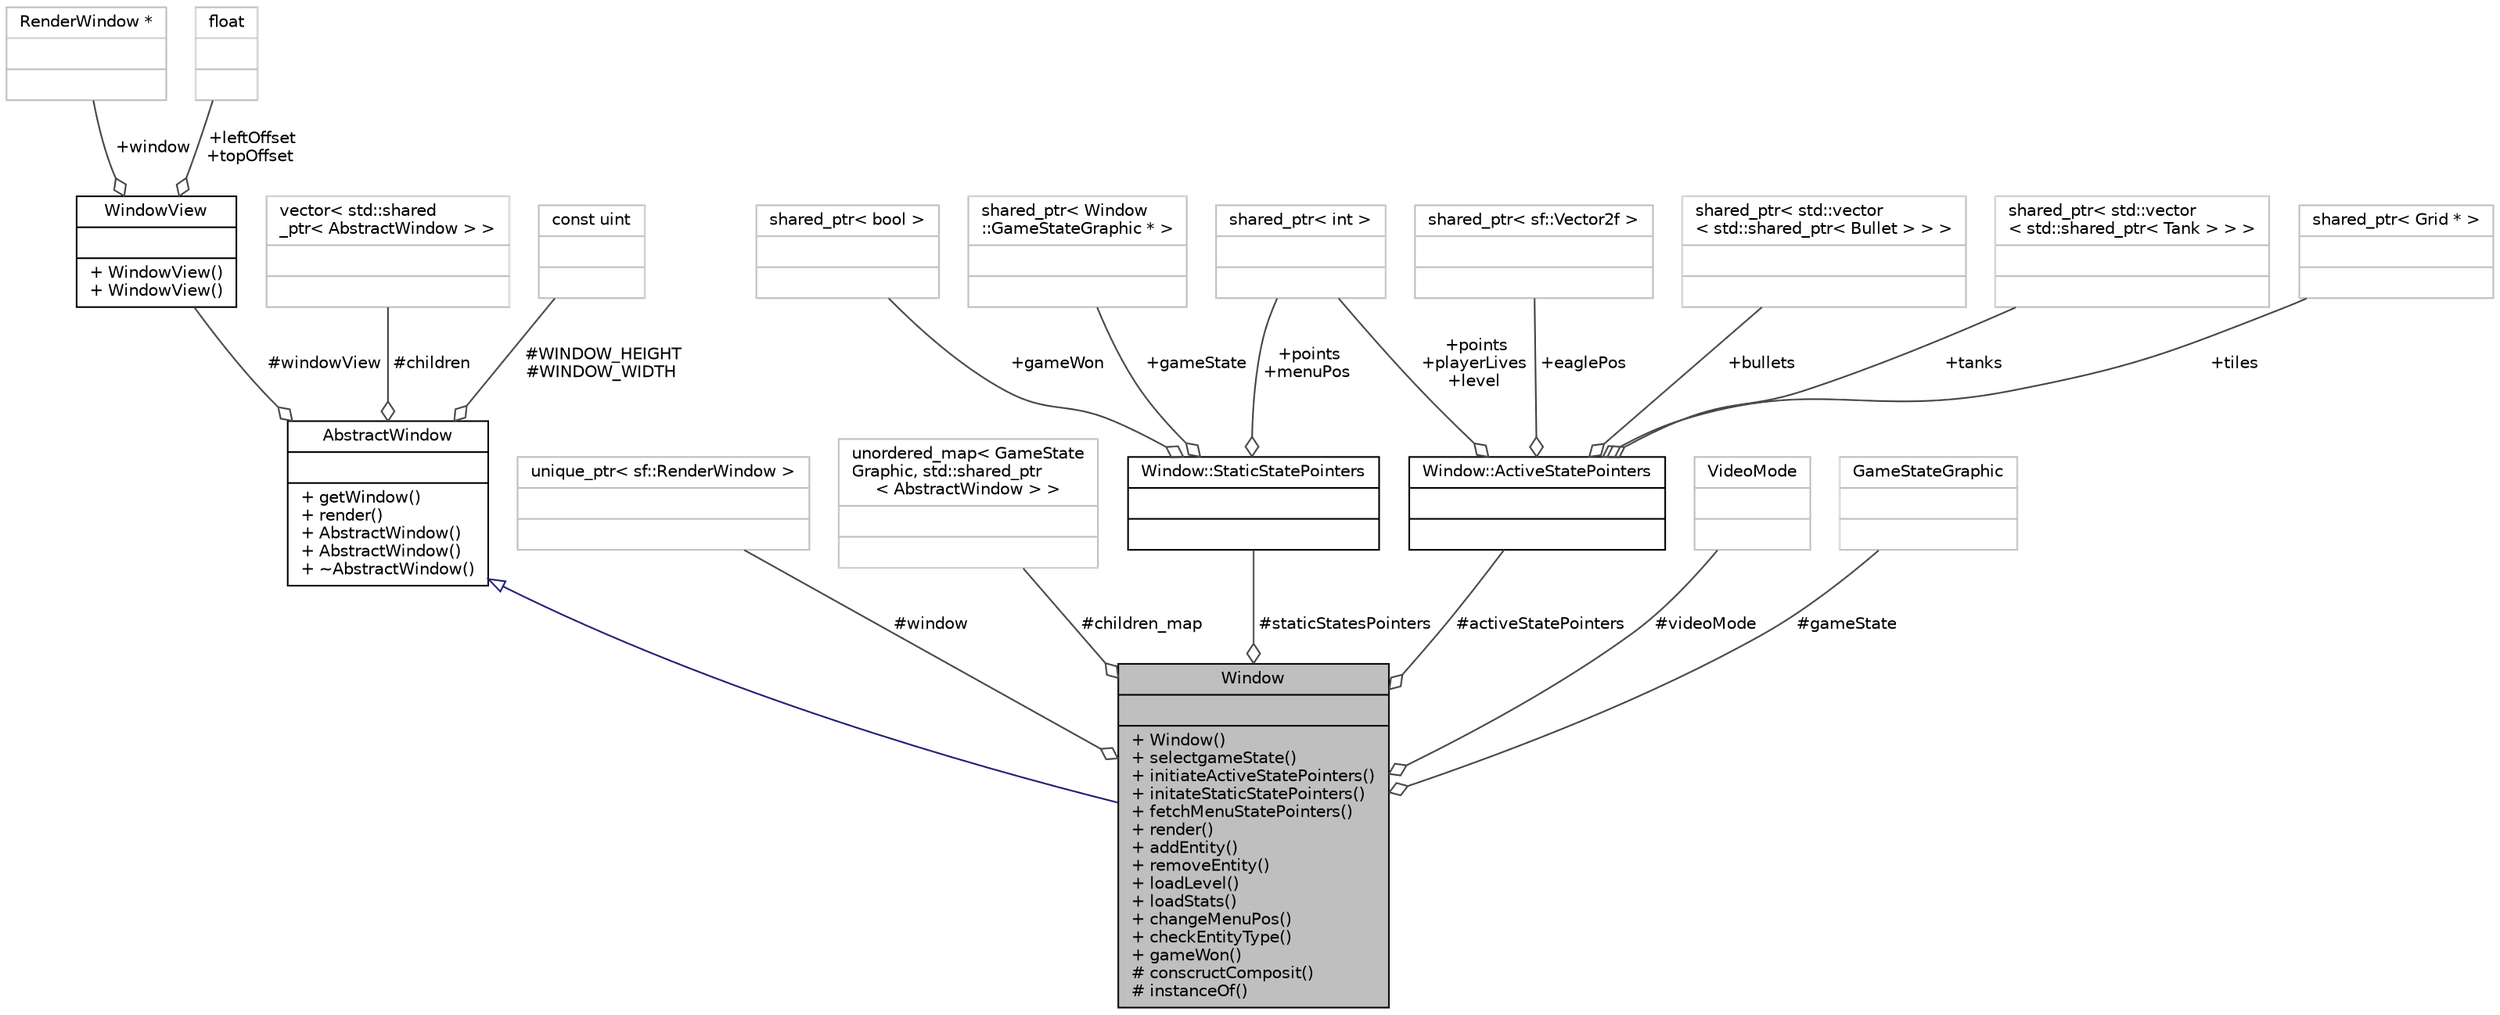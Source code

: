 digraph "Window"
{
 // INTERACTIVE_SVG=YES
 // LATEX_PDF_SIZE
  bgcolor="transparent";
  edge [fontname="Helvetica",fontsize="10",labelfontname="Helvetica",labelfontsize="10"];
  node [fontname="Helvetica",fontsize="10",shape=record];
  Node1 [label="{Window\n||+ Window()\l+ selectgameState()\l+ initiateActiveStatePointers()\l+ initateStaticStatePointers()\l+ fetchMenuStatePointers()\l+ render()\l+ addEntity()\l+ removeEntity()\l+ loadLevel()\l+ loadStats()\l+ changeMenuPos()\l+ checkEntityType()\l+ gameWon()\l# conscructComposit()\l# instanceOf()\l}",height=0.2,width=0.4,color="black", fillcolor="grey75", style="filled", fontcolor="black",tooltip="Contains main SFML functions."];
  Node2 -> Node1 [dir="back",color="midnightblue",fontsize="10",style="solid",arrowtail="onormal",fontname="Helvetica"];
  Node2 [label="{AbstractWindow\n||+ getWindow()\l+ render()\l+ AbstractWindow()\l+ AbstractWindow()\l+ ~AbstractWindow()\l}",height=0.2,width=0.4,color="black",URL="$class_abstract_window.html",tooltip="Contains main SFML functions."];
  Node3 -> Node2 [color="grey25",fontsize="10",style="solid",label=" #WINDOW_HEIGHT\n#WINDOW_WIDTH" ,arrowhead="odiamond",fontname="Helvetica"];
  Node3 [label="{const uint\n||}",height=0.2,width=0.4,color="grey75",tooltip=" "];
  Node4 -> Node2 [color="grey25",fontsize="10",style="solid",label=" #windowView" ,arrowhead="odiamond",fontname="Helvetica"];
  Node4 [label="{WindowView\n||+ WindowView()\l+ WindowView()\l}",height=0.2,width=0.4,color="black",URL="$struct_window_view.html",tooltip="Struct that contains the sf::RenderWindow nad offset of elements to render."];
  Node5 -> Node4 [color="grey25",fontsize="10",style="solid",label=" +window" ,arrowhead="odiamond",fontname="Helvetica"];
  Node5 [label="{RenderWindow *\n||}",height=0.2,width=0.4,color="grey75",tooltip=" "];
  Node6 -> Node4 [color="grey25",fontsize="10",style="solid",label=" +leftOffset\n+topOffset" ,arrowhead="odiamond",fontname="Helvetica"];
  Node6 [label="{float\n||}",height=0.2,width=0.4,color="grey75",tooltip=" "];
  Node7 -> Node2 [color="grey25",fontsize="10",style="solid",label=" #children" ,arrowhead="odiamond",fontname="Helvetica"];
  Node7 [label="{vector\< std::shared\l_ptr\< AbstractWindow \> \>\n||}",height=0.2,width=0.4,color="grey75",tooltip=" "];
  Node8 -> Node1 [color="grey25",fontsize="10",style="solid",label=" #window" ,arrowhead="odiamond",fontname="Helvetica"];
  Node8 [label="{unique_ptr\< sf::RenderWindow \>\n||}",height=0.2,width=0.4,color="grey75",tooltip=" "];
  Node9 -> Node1 [color="grey25",fontsize="10",style="solid",label=" #children_map" ,arrowhead="odiamond",fontname="Helvetica"];
  Node9 [label="{unordered_map\< GameState\lGraphic, std::shared_ptr\l\< AbstractWindow \> \>\n||}",height=0.2,width=0.4,color="grey75",tooltip=" "];
  Node10 -> Node1 [color="grey25",fontsize="10",style="solid",label=" #activeStatePointers" ,arrowhead="odiamond",fontname="Helvetica"];
  Node10 [label="{Window::ActiveStatePointers\n||}",height=0.2,width=0.4,color="black",URL="$struct_window_1_1_active_state_pointers.html",tooltip="Stores given ActiveState pointers."];
  Node11 -> Node10 [color="grey25",fontsize="10",style="solid",label=" +points\n+playerLives\n+level" ,arrowhead="odiamond",fontname="Helvetica"];
  Node11 [label="{shared_ptr\< int \>\n||}",height=0.2,width=0.4,color="grey75",tooltip=" "];
  Node12 -> Node10 [color="grey25",fontsize="10",style="solid",label=" +tiles" ,arrowhead="odiamond",fontname="Helvetica"];
  Node12 [label="{shared_ptr\< Grid * \>\n||}",height=0.2,width=0.4,color="grey75",tooltip=" "];
  Node13 -> Node10 [color="grey25",fontsize="10",style="solid",label=" +eaglePos" ,arrowhead="odiamond",fontname="Helvetica"];
  Node13 [label="{shared_ptr\< sf::Vector2f \>\n||}",height=0.2,width=0.4,color="grey75",tooltip=" "];
  Node14 -> Node10 [color="grey25",fontsize="10",style="solid",label=" +bullets" ,arrowhead="odiamond",fontname="Helvetica"];
  Node14 [label="{shared_ptr\< std::vector\l\< std::shared_ptr\< Bullet \> \> \>\n||}",height=0.2,width=0.4,color="grey75",tooltip=" "];
  Node15 -> Node10 [color="grey25",fontsize="10",style="solid",label=" +tanks" ,arrowhead="odiamond",fontname="Helvetica"];
  Node15 [label="{shared_ptr\< std::vector\l\< std::shared_ptr\< Tank \> \> \>\n||}",height=0.2,width=0.4,color="grey75",tooltip=" "];
  Node16 -> Node1 [color="grey25",fontsize="10",style="solid",label=" #staticStatesPointers" ,arrowhead="odiamond",fontname="Helvetica"];
  Node16 [label="{Window::StaticStatePointers\n||}",height=0.2,width=0.4,color="black",URL="$struct_window_1_1_static_state_pointers.html",tooltip="Stores MenuState pointers."];
  Node11 -> Node16 [color="grey25",fontsize="10",style="solid",label=" +points\n+menuPos" ,arrowhead="odiamond",fontname="Helvetica"];
  Node17 -> Node16 [color="grey25",fontsize="10",style="solid",label=" +gameWon" ,arrowhead="odiamond",fontname="Helvetica"];
  Node17 [label="{shared_ptr\< bool \>\n||}",height=0.2,width=0.4,color="grey75",tooltip=" "];
  Node18 -> Node16 [color="grey25",fontsize="10",style="solid",label=" +gameState" ,arrowhead="odiamond",fontname="Helvetica"];
  Node18 [label="{shared_ptr\< Window\l::GameStateGraphic * \>\n||}",height=0.2,width=0.4,color="grey75",tooltip=" "];
  Node19 -> Node1 [color="grey25",fontsize="10",style="solid",label=" #videoMode" ,arrowhead="odiamond",fontname="Helvetica"];
  Node19 [label="{VideoMode\n||}",height=0.2,width=0.4,color="grey75",tooltip=" "];
  Node20 -> Node1 [color="grey25",fontsize="10",style="solid",label=" #gameState" ,arrowhead="odiamond",fontname="Helvetica"];
  Node20 [label="{GameStateGraphic\n||}",height=0.2,width=0.4,color="grey75",tooltip=" "];
}
